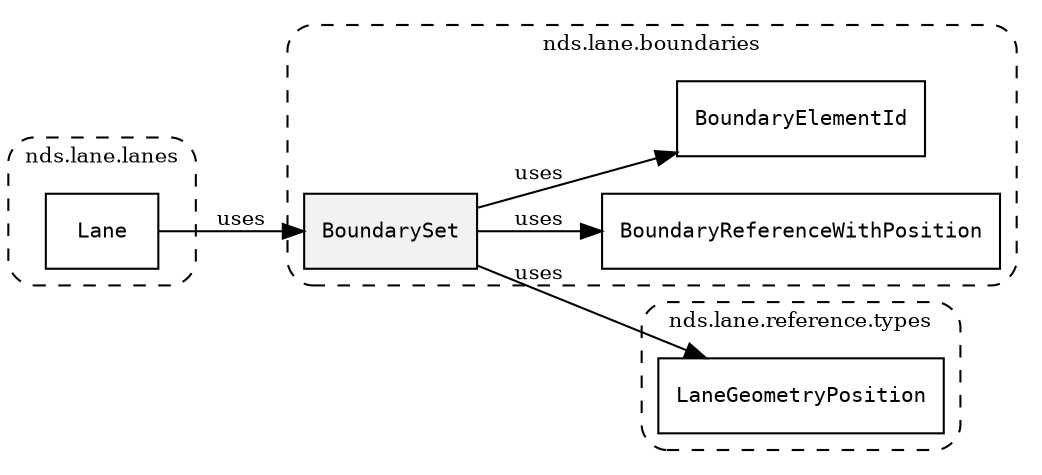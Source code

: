 /**
 * This dot file creates symbol collaboration diagram for BoundarySet.
 */
digraph ZSERIO
{
    node [shape=box, fontsize=10];
    rankdir="LR";
    fontsize=10;
    tooltip="BoundarySet collaboration diagram";

    subgraph "cluster_nds.lane.boundaries"
    {
        style="dashed, rounded";
        label="nds.lane.boundaries";
        tooltip="Package nds.lane.boundaries";
        href="../../../content/packages/nds.lane.boundaries.html#Package-nds-lane-boundaries";
        target="_parent";

        "BoundarySet" [style="filled", fillcolor="#0000000D", target="_parent", label=<<font face="monospace"><table align="center" border="0" cellspacing="0" cellpadding="0"><tr><td href="../../../content/packages/nds.lane.boundaries.html#Structure-BoundarySet" title="Structure defined in nds.lane.boundaries">BoundarySet</td></tr></table></font>>];
        "BoundaryReferenceWithPosition" [target="_parent", label=<<font face="monospace"><table align="center" border="0" cellspacing="0" cellpadding="0"><tr><td href="../../../content/packages/nds.lane.boundaries.html#Structure-BoundaryReferenceWithPosition" title="Structure defined in nds.lane.boundaries">BoundaryReferenceWithPosition</td></tr></table></font>>];
        "BoundaryElementId" [target="_parent", label=<<font face="monospace"><table align="center" border="0" cellspacing="0" cellpadding="0"><tr><td href="../../../content/packages/nds.lane.boundaries.html#Subtype-BoundaryElementId" title="Subtype defined in nds.lane.boundaries">BoundaryElementId</td></tr></table></font>>];
    }

    subgraph "cluster_nds.lane.reference.types"
    {
        style="dashed, rounded";
        label="nds.lane.reference.types";
        tooltip="Package nds.lane.reference.types";
        href="../../../content/packages/nds.lane.reference.types.html#Package-nds-lane-reference-types";
        target="_parent";

        "LaneGeometryPosition" [target="_parent", label=<<font face="monospace"><table align="center" border="0" cellspacing="0" cellpadding="0"><tr><td href="../../../content/packages/nds.lane.reference.types.html#Subtype-LaneGeometryPosition" title="Subtype defined in nds.lane.reference.types">LaneGeometryPosition</td></tr></table></font>>];
    }

    subgraph "cluster_nds.lane.lanes"
    {
        style="dashed, rounded";
        label="nds.lane.lanes";
        tooltip="Package nds.lane.lanes";
        href="../../../content/packages/nds.lane.lanes.html#Package-nds-lane-lanes";
        target="_parent";

        "Lane" [target="_parent", label=<<font face="monospace"><table align="center" border="0" cellspacing="0" cellpadding="0"><tr><td href="../../../content/packages/nds.lane.lanes.html#Structure-Lane" title="Structure defined in nds.lane.lanes">Lane</td></tr></table></font>>];
    }

    "BoundarySet" -> "LaneGeometryPosition" [label="uses", fontsize=10];
    "BoundarySet" -> "BoundaryReferenceWithPosition" [label="uses", fontsize=10];
    "BoundarySet" -> "BoundaryElementId" [label="uses", fontsize=10];
    "Lane" -> "BoundarySet" [label="uses", fontsize=10];
}
